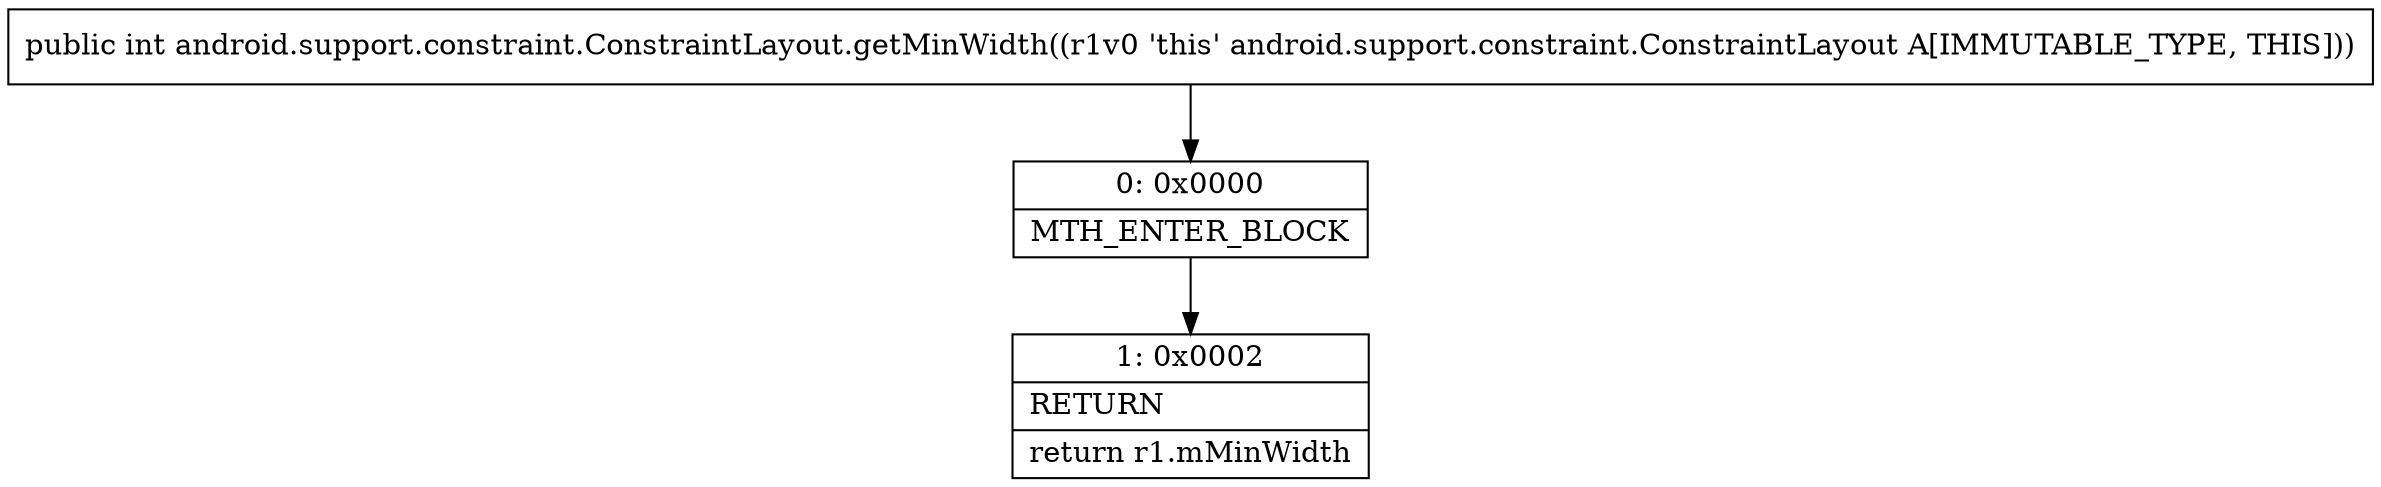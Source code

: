 digraph "CFG forandroid.support.constraint.ConstraintLayout.getMinWidth()I" {
Node_0 [shape=record,label="{0\:\ 0x0000|MTH_ENTER_BLOCK\l}"];
Node_1 [shape=record,label="{1\:\ 0x0002|RETURN\l|return r1.mMinWidth\l}"];
MethodNode[shape=record,label="{public int android.support.constraint.ConstraintLayout.getMinWidth((r1v0 'this' android.support.constraint.ConstraintLayout A[IMMUTABLE_TYPE, THIS])) }"];
MethodNode -> Node_0;
Node_0 -> Node_1;
}


